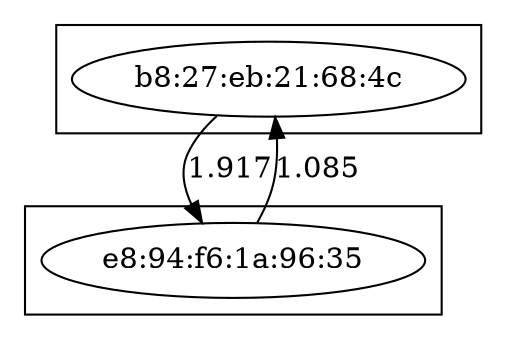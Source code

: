 digraph {
	subgraph "cluster_b8:27:eb:21:68:4c" {
		"b8:27:eb:21:68:4c"
	}
	"b8:27:eb:21:68:4c" -> "e8:94:f6:1a:96:35" [label="1.917"]
	subgraph "cluster_e8:94:f6:1a:96:35" {
		"e8:94:f6:1a:96:35"
	}
	"e8:94:f6:1a:96:35" -> "b8:27:eb:21:68:4c" [label="1.085"]
}